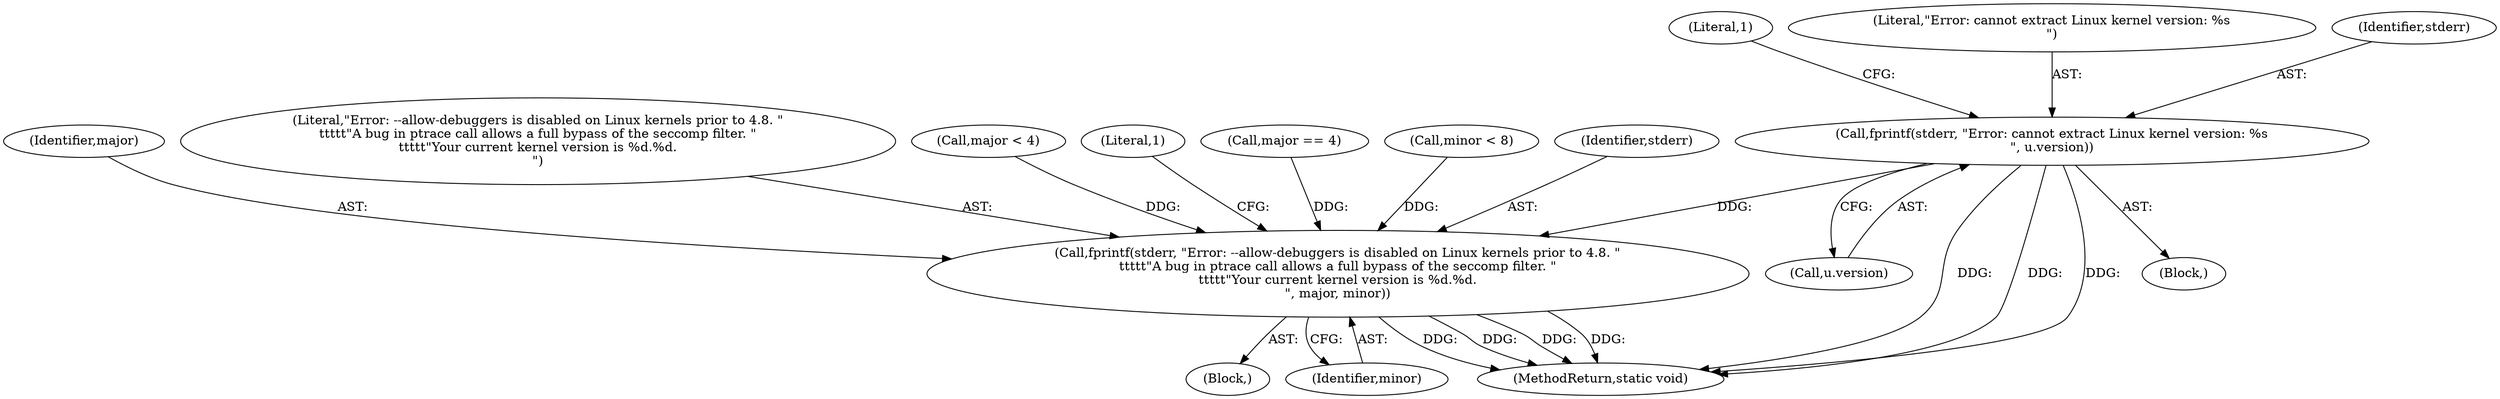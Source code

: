 digraph "0_firejail_6b8dba29d73257311564ee7f27b9b14758cc693e@API" {
"1000153" [label="(Call,fprintf(stderr, \"Error: cannot extract Linux kernel version: %s\n\", u.version))"];
"1000174" [label="(Call,fprintf(stderr, \"Error: --allow-debuggers is disabled on Linux kernels prior to 4.8. \"\n\t\t\t\t\t\"A bug in ptrace call allows a full bypass of the seccomp filter. \"\n\t\t\t\t\t\"Your current kernel version is %d.%d.\n\", major, minor))"];
"1000177" [label="(Identifier,major)"];
"1000160" [label="(Literal,1)"];
"1000173" [label="(Block,)"];
"1000156" [label="(Call,u.version)"];
"1000176" [label="(Literal,\"Error: --allow-debuggers is disabled on Linux kernels prior to 4.8. \"\n\t\t\t\t\t\"A bug in ptrace call allows a full bypass of the seccomp filter. \"\n\t\t\t\t\t\"Your current kernel version is %d.%d.\n\")"];
"1000155" [label="(Literal,\"Error: cannot extract Linux kernel version: %s\n\")"];
"1000163" [label="(Call,major < 4)"];
"1000178" [label="(Identifier,minor)"];
"1000180" [label="(Literal,1)"];
"1000204" [label="(MethodReturn,static void)"];
"1000153" [label="(Call,fprintf(stderr, \"Error: cannot extract Linux kernel version: %s\n\", u.version))"];
"1000167" [label="(Call,major == 4)"];
"1000152" [label="(Block,)"];
"1000170" [label="(Call,minor < 8)"];
"1000154" [label="(Identifier,stderr)"];
"1000174" [label="(Call,fprintf(stderr, \"Error: --allow-debuggers is disabled on Linux kernels prior to 4.8. \"\n\t\t\t\t\t\"A bug in ptrace call allows a full bypass of the seccomp filter. \"\n\t\t\t\t\t\"Your current kernel version is %d.%d.\n\", major, minor))"];
"1000175" [label="(Identifier,stderr)"];
"1000153" -> "1000152"  [label="AST: "];
"1000153" -> "1000156"  [label="CFG: "];
"1000154" -> "1000153"  [label="AST: "];
"1000155" -> "1000153"  [label="AST: "];
"1000156" -> "1000153"  [label="AST: "];
"1000160" -> "1000153"  [label="CFG: "];
"1000153" -> "1000204"  [label="DDG: "];
"1000153" -> "1000204"  [label="DDG: "];
"1000153" -> "1000204"  [label="DDG: "];
"1000153" -> "1000174"  [label="DDG: "];
"1000174" -> "1000173"  [label="AST: "];
"1000174" -> "1000178"  [label="CFG: "];
"1000175" -> "1000174"  [label="AST: "];
"1000176" -> "1000174"  [label="AST: "];
"1000177" -> "1000174"  [label="AST: "];
"1000178" -> "1000174"  [label="AST: "];
"1000180" -> "1000174"  [label="CFG: "];
"1000174" -> "1000204"  [label="DDG: "];
"1000174" -> "1000204"  [label="DDG: "];
"1000174" -> "1000204"  [label="DDG: "];
"1000174" -> "1000204"  [label="DDG: "];
"1000167" -> "1000174"  [label="DDG: "];
"1000163" -> "1000174"  [label="DDG: "];
"1000170" -> "1000174"  [label="DDG: "];
}
